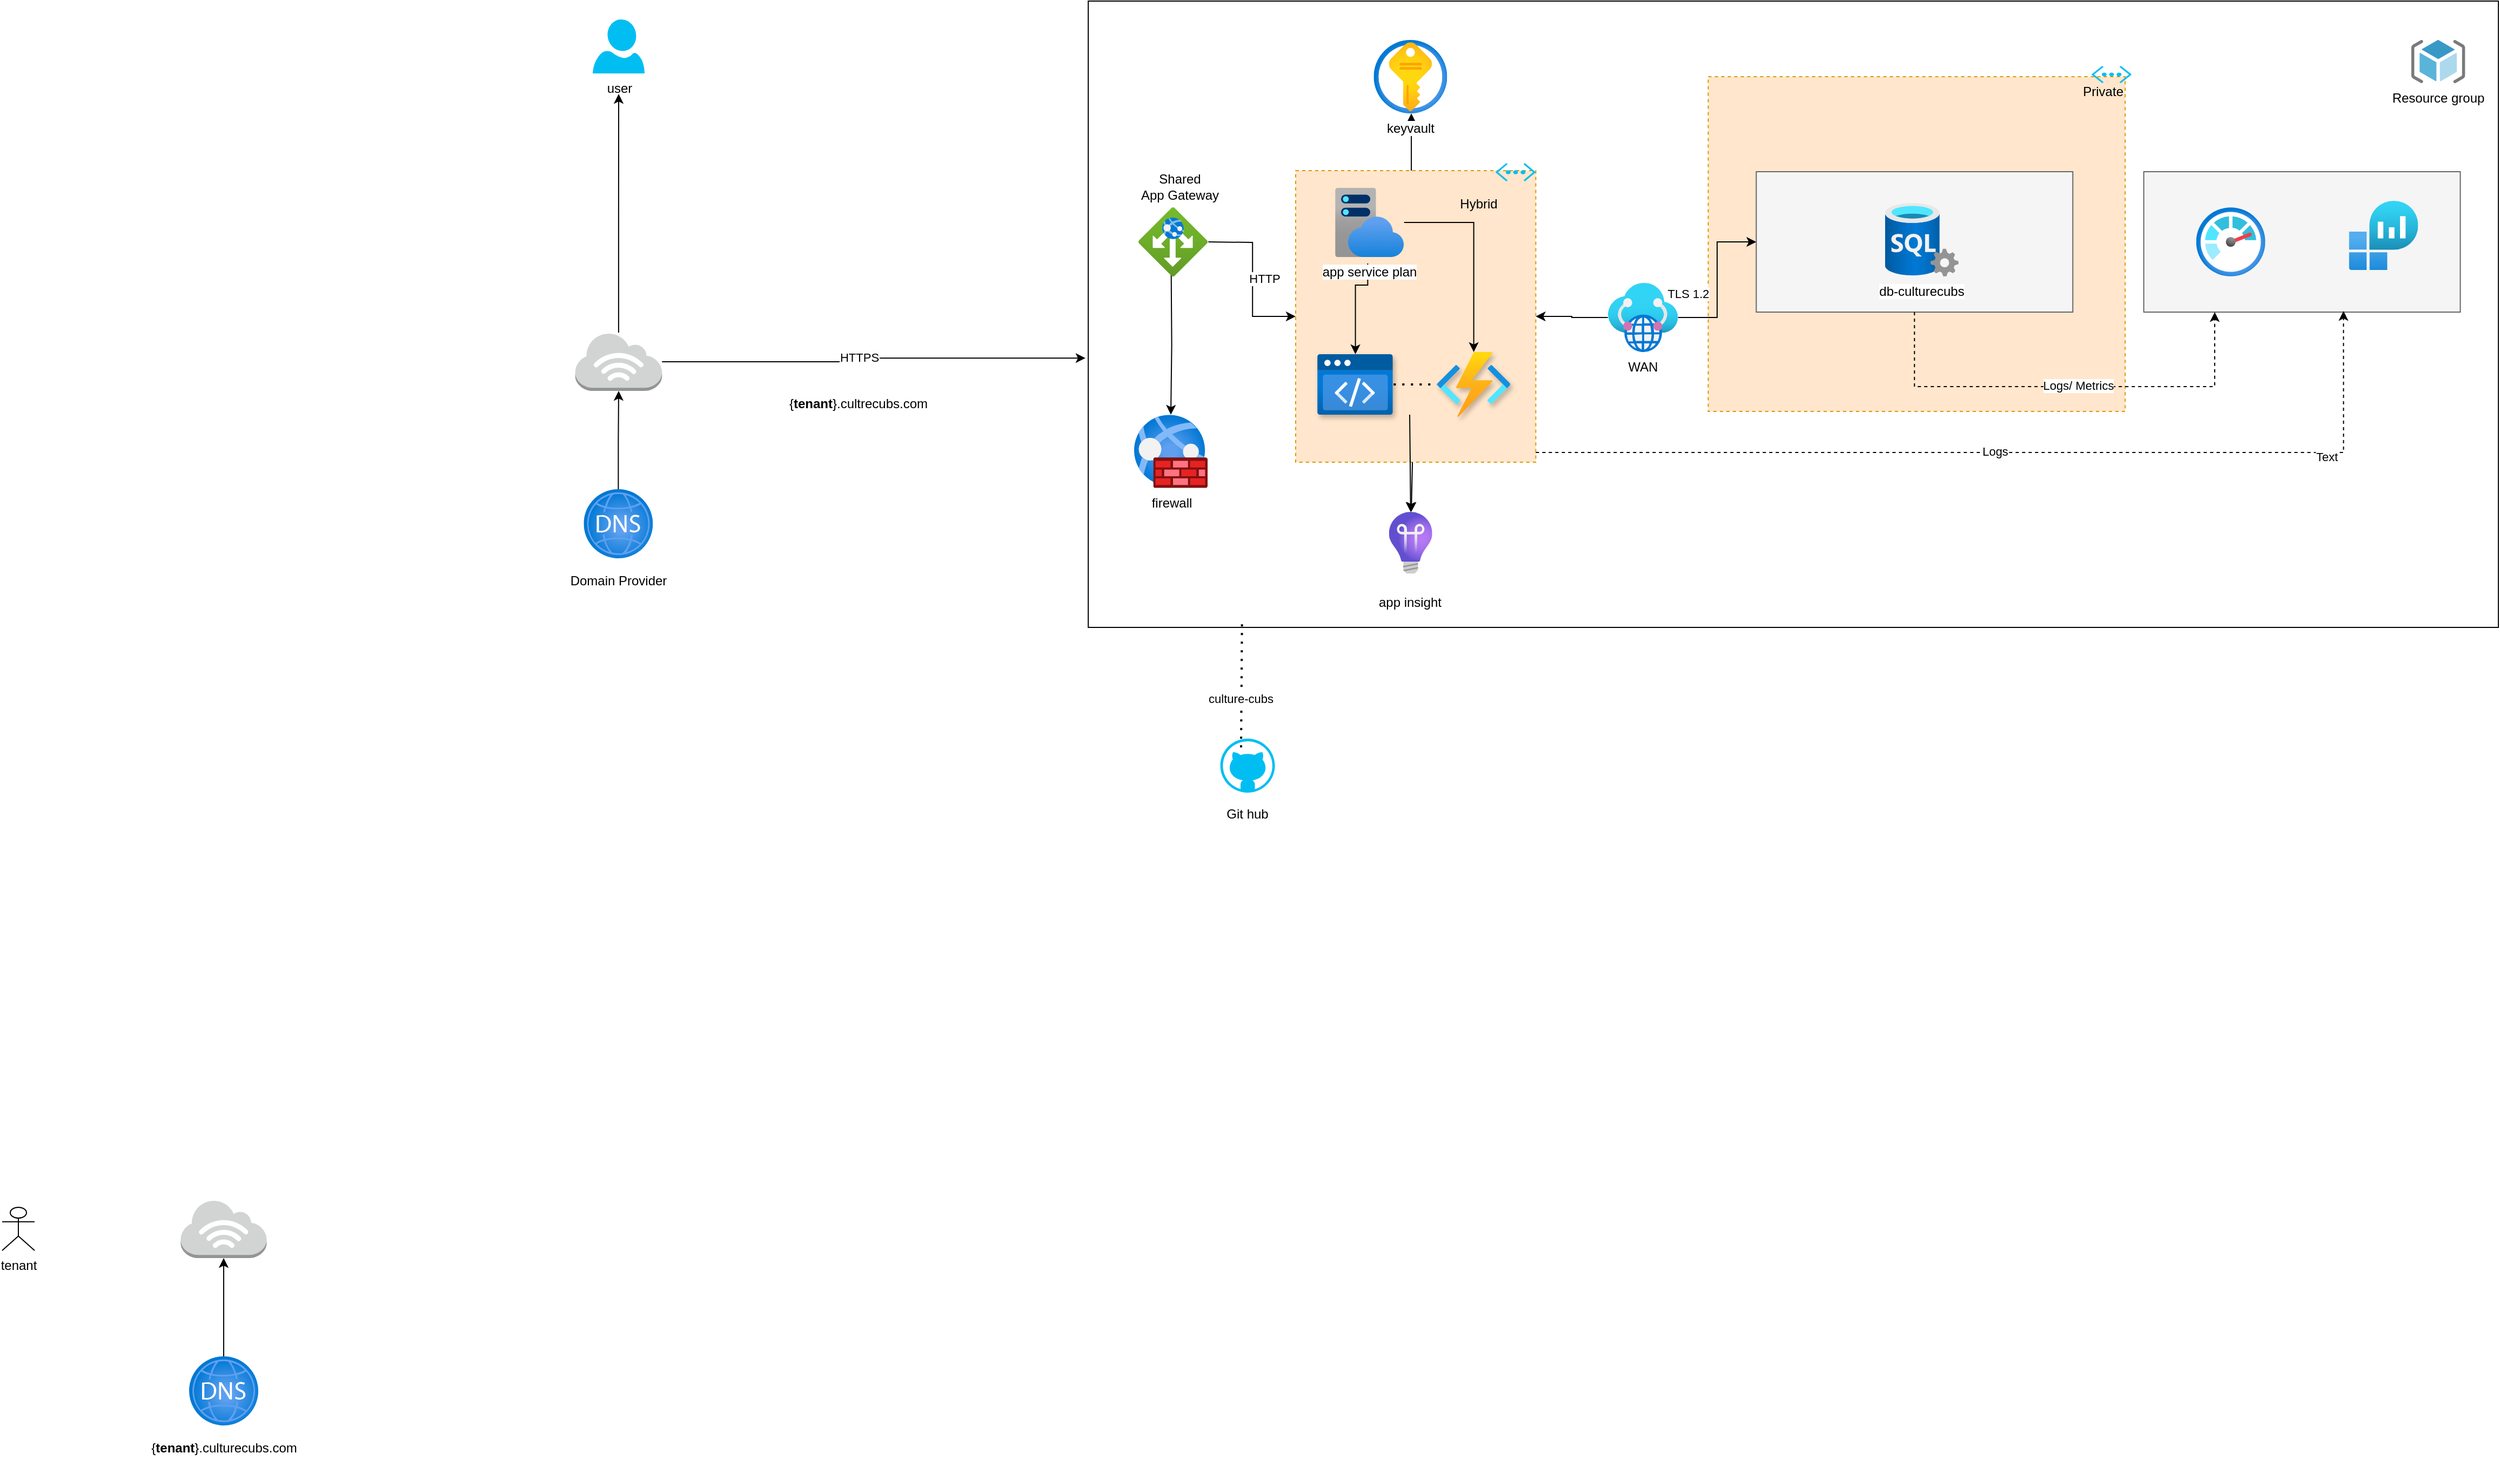 <mxfile version="18.1.3" type="device" pages="3"><diagram id="C5RBs43oDa-KdzZeNtuy" name="Admin-minimum"><mxGraphModel dx="4430" dy="1652" grid="1" gridSize="10" guides="1" tooltips="1" connect="1" arrows="1" fold="1" page="0" pageScale="1" pageWidth="827" pageHeight="1169" math="0" shadow="0"><root><mxCell id="WIyWlLk6GJQsqaUBKTNV-0"/><mxCell id="WIyWlLk6GJQsqaUBKTNV-1" parent="WIyWlLk6GJQsqaUBKTNV-0"/><mxCell id="V7RCuI3ea-QHfK-jlPLw-0" value="tenant" style="shape=umlActor;verticalLabelPosition=bottom;verticalAlign=top;html=1;outlineConnect=0;" parent="WIyWlLk6GJQsqaUBKTNV-1" vertex="1"><mxGeometry x="-2470" y="477" width="30" height="40" as="geometry"/></mxCell><mxCell id="V7RCuI3ea-QHfK-jlPLw-5" value="" style="outlineConnect=0;dashed=0;verticalLabelPosition=bottom;verticalAlign=top;align=center;html=1;shape=mxgraph.aws3.internet_3;fillColor=#D2D3D3;gradientColor=none;" parent="WIyWlLk6GJQsqaUBKTNV-1" vertex="1"><mxGeometry x="-2304.76" y="470" width="79.5" height="54" as="geometry"/></mxCell><mxCell id="V7RCuI3ea-QHfK-jlPLw-8" style="edgeStyle=orthogonalEdgeStyle;rounded=0;orthogonalLoop=1;jettySize=auto;html=1;entryX=0.5;entryY=1;entryDx=0;entryDy=0;entryPerimeter=0;fontSize=16;" parent="WIyWlLk6GJQsqaUBKTNV-1" source="V7RCuI3ea-QHfK-jlPLw-9" target="V7RCuI3ea-QHfK-jlPLw-5" edge="1"><mxGeometry relative="1" as="geometry"/></mxCell><mxCell id="V7RCuI3ea-QHfK-jlPLw-9" value="" style="aspect=fixed;html=1;points=[];align=center;image;fontSize=12;image=img/lib/azure2/networking/DNS_Zones.svg;" parent="WIyWlLk6GJQsqaUBKTNV-1" vertex="1"><mxGeometry x="-2297" y="615" width="64" height="64" as="geometry"/></mxCell><mxCell id="V7RCuI3ea-QHfK-jlPLw-10" value="{&lt;b&gt;tenant&lt;/b&gt;}.culturecubs.com" style="text;html=1;align=center;verticalAlign=middle;resizable=0;points=[];autosize=1;strokeColor=none;fillColor=none;" parent="WIyWlLk6GJQsqaUBKTNV-1" vertex="1"><mxGeometry x="-2340" y="690" width="150" height="20" as="geometry"/></mxCell><mxCell id="jpP1fBPElHMKktwqaU9Y-69" value="" style="group" parent="WIyWlLk6GJQsqaUBKTNV-1" vertex="1" connectable="0"><mxGeometry x="-1950" y="-640" width="1790" height="763" as="geometry"/></mxCell><mxCell id="jpP1fBPElHMKktwqaU9Y-64" value="" style="group" parent="jpP1fBPElHMKktwqaU9Y-69" vertex="1" connectable="0"><mxGeometry width="1790" height="763" as="geometry"/></mxCell><mxCell id="jpP1fBPElHMKktwqaU9Y-62" value="" style="rounded=1;whiteSpace=wrap;html=1;shadow=1;fillColor=#E6E6E6;" parent="jpP1fBPElHMKktwqaU9Y-64" vertex="1"><mxGeometry x="727.499" y="301" width="121.209" height="112" as="geometry"/></mxCell><mxCell id="jpP1fBPElHMKktwqaU9Y-3" value="" style="rounded=0;whiteSpace=wrap;html=1;horizontal=1;align=right;verticalAlign=top;" parent="jpP1fBPElHMKktwqaU9Y-64" vertex="1"><mxGeometry x="485.08" width="1304.92" height="580" as="geometry"/></mxCell><mxCell id="jpP1fBPElHMKktwqaU9Y-4" value="Private" style="rounded=0;whiteSpace=wrap;html=1;verticalAlign=top;align=right;dashed=1;fillColor=#ffe6cc;strokeColor=#d79b00;" parent="jpP1fBPElHMKktwqaU9Y-64" vertex="1"><mxGeometry x="1058.804" y="70" width="385.85" height="310" as="geometry"/></mxCell><mxCell id="jpP1fBPElHMKktwqaU9Y-5" value="Resource group" style="sketch=0;aspect=fixed;html=1;points=[];align=center;image;fontSize=12;image=img/lib/mscae/ResourceGroup.svg;dashed=1;" parent="jpP1fBPElHMKktwqaU9Y-64" vertex="1"><mxGeometry x="1709.295" y="36" width="50" height="40" as="geometry"/></mxCell><mxCell id="jpP1fBPElHMKktwqaU9Y-7" style="edgeStyle=orthogonalEdgeStyle;rounded=0;orthogonalLoop=1;jettySize=auto;html=1;fontSize=10;startArrow=none;startFill=0;endArrow=classic;endFill=1;verticalAlign=top;" parent="jpP1fBPElHMKktwqaU9Y-64" source="jpP1fBPElHMKktwqaU9Y-8" edge="1"><mxGeometry relative="1" as="geometry"><mxPoint x="50.509" y="86" as="targetPoint"/></mxGeometry></mxCell><mxCell id="jpP1fBPElHMKktwqaU9Y-49" style="edgeStyle=orthogonalEdgeStyle;rounded=0;orthogonalLoop=1;jettySize=auto;html=1;entryX=-0.002;entryY=0.57;entryDx=0;entryDy=0;entryPerimeter=0;" parent="jpP1fBPElHMKktwqaU9Y-64" source="jpP1fBPElHMKktwqaU9Y-8" target="jpP1fBPElHMKktwqaU9Y-3" edge="1"><mxGeometry relative="1" as="geometry"/></mxCell><mxCell id="jpP1fBPElHMKktwqaU9Y-50" value="HTTPS" style="edgeLabel;html=1;align=center;verticalAlign=middle;resizable=0;points=[];" parent="jpP1fBPElHMKktwqaU9Y-49" vertex="1" connectable="0"><mxGeometry x="-0.076" y="4" relative="1" as="geometry"><mxPoint as="offset"/></mxGeometry></mxCell><mxCell id="jpP1fBPElHMKktwqaU9Y-8" value="" style="outlineConnect=0;dashed=0;verticalLabelPosition=bottom;verticalAlign=top;align=center;html=1;shape=mxgraph.aws3.internet_3;fillColor=#D2D3D3;gradientColor=none;" parent="jpP1fBPElHMKktwqaU9Y-64" vertex="1"><mxGeometry x="10.343" y="307" width="80.301" height="54" as="geometry"/></mxCell><mxCell id="jpP1fBPElHMKktwqaU9Y-9" style="edgeStyle=orthogonalEdgeStyle;rounded=0;orthogonalLoop=1;jettySize=auto;html=1;fontSize=10;startArrow=none;startFill=0;endArrow=classic;endFill=1;verticalAlign=top;" parent="jpP1fBPElHMKktwqaU9Y-64" target="jpP1fBPElHMKktwqaU9Y-22" edge="1"><mxGeometry relative="1" as="geometry"><mxPoint x="561.846" y="253" as="sourcePoint"/></mxGeometry></mxCell><mxCell id="jpP1fBPElHMKktwqaU9Y-10" value="HTTP" style="edgeStyle=orthogonalEdgeStyle;rounded=0;orthogonalLoop=1;jettySize=auto;html=1;entryX=0;entryY=0.5;entryDx=0;entryDy=0;" parent="jpP1fBPElHMKktwqaU9Y-64" target="jpP1fBPElHMKktwqaU9Y-15" edge="1"><mxGeometry y="11" relative="1" as="geometry"><mxPoint as="offset"/><mxPoint x="596.188" y="223" as="sourcePoint"/></mxGeometry></mxCell><mxCell id="jpP1fBPElHMKktwqaU9Y-15" value="" style="rounded=0;whiteSpace=wrap;html=1;verticalAlign=top;align=right;dashed=1;fillColor=#ffe6cc;strokeColor=#d79b00;" parent="jpP1fBPElHMKktwqaU9Y-64" vertex="1"><mxGeometry x="676.995" y="157" width="222.217" height="270" as="geometry"/></mxCell><mxCell id="jpP1fBPElHMKktwqaU9Y-18" value="" style="rounded=0;whiteSpace=wrap;html=1;fillColor=#f5f5f5;strokeColor=#666666;fontColor=#333333;" parent="jpP1fBPElHMKktwqaU9Y-64" vertex="1"><mxGeometry x="1103.248" y="158" width="292.923" height="130" as="geometry"/></mxCell><mxCell id="jpP1fBPElHMKktwqaU9Y-19" value="" style="rounded=0;whiteSpace=wrap;html=1;fillColor=#f5f5f5;strokeColor=#666666;fontColor=#333333;" parent="jpP1fBPElHMKktwqaU9Y-64" vertex="1"><mxGeometry x="1461.825" y="158" width="292.923" height="130" as="geometry"/></mxCell><mxCell id="jpP1fBPElHMKktwqaU9Y-11" style="edgeStyle=orthogonalEdgeStyle;rounded=0;orthogonalLoop=1;jettySize=auto;html=1;entryX=0.631;entryY=0.992;entryDx=0;entryDy=0;entryPerimeter=0;dashed=1;" parent="jpP1fBPElHMKktwqaU9Y-64" source="jpP1fBPElHMKktwqaU9Y-15" target="jpP1fBPElHMKktwqaU9Y-19" edge="1"><mxGeometry relative="1" as="geometry"><Array as="points"><mxPoint x="812.345" y="418"/><mxPoint x="1646.67" y="418"/></Array></mxGeometry></mxCell><mxCell id="jpP1fBPElHMKktwqaU9Y-12" value="Logs" style="edgeLabel;html=1;align=center;verticalAlign=middle;resizable=0;points=[];" parent="jpP1fBPElHMKktwqaU9Y-11" vertex="1" connectable="0"><mxGeometry x="-0.272" y="2" relative="1" as="geometry"><mxPoint x="105" y="1" as="offset"/></mxGeometry></mxCell><mxCell id="XZgd5l7UZHbGxOipeYqz-0" value="Text" style="edgeLabel;html=1;align=center;verticalAlign=middle;resizable=0;points=[];" parent="jpP1fBPElHMKktwqaU9Y-11" vertex="1" connectable="0"><mxGeometry x="0.663" y="-4" relative="1" as="geometry"><mxPoint x="1" as="offset"/></mxGeometry></mxCell><mxCell id="jpP1fBPElHMKktwqaU9Y-16" style="edgeStyle=orthogonalEdgeStyle;rounded=0;orthogonalLoop=1;jettySize=auto;html=1;dashed=1;" parent="jpP1fBPElHMKktwqaU9Y-64" source="jpP1fBPElHMKktwqaU9Y-18" target="jpP1fBPElHMKktwqaU9Y-19" edge="1"><mxGeometry relative="1" as="geometry"><Array as="points"><mxPoint x="1249.709" y="357"/><mxPoint x="1527.48" y="357"/></Array></mxGeometry></mxCell><mxCell id="jpP1fBPElHMKktwqaU9Y-17" value="Logs/ Metrics" style="edgeLabel;html=1;align=center;verticalAlign=middle;resizable=0;points=[];" parent="jpP1fBPElHMKktwqaU9Y-16" vertex="1" connectable="0"><mxGeometry x="-0.13" y="2" relative="1" as="geometry"><mxPoint x="39" y="1" as="offset"/></mxGeometry></mxCell><mxCell id="jpP1fBPElHMKktwqaU9Y-20" value="" style="aspect=fixed;html=1;points=[];align=center;image;fontSize=12;image=img/lib/azure2/management_governance/Monitor.svg;" parent="jpP1fBPElHMKktwqaU9Y-64" vertex="1"><mxGeometry x="1510.309" y="191" width="64" height="64" as="geometry"/></mxCell><mxCell id="jpP1fBPElHMKktwqaU9Y-21" value="" style="aspect=fixed;html=1;points=[];align=center;image;fontSize=12;image=img/lib/azure2/analytics/Log_Analytics_Workspaces.svg;" parent="jpP1fBPElHMKktwqaU9Y-64" vertex="1"><mxGeometry x="1651.72" y="185" width="64" height="64" as="geometry"/></mxCell><mxCell id="jpP1fBPElHMKktwqaU9Y-22" value="firewall" style="aspect=fixed;html=1;points=[];align=center;image;fontSize=12;image=img/lib/azure2/networking/Web_Application_Firewall_Policies_WAF.svg;dashed=1;labelBackgroundColor=none;" parent="jpP1fBPElHMKktwqaU9Y-64" vertex="1"><mxGeometry x="527.503" y="383" width="68" height="68" as="geometry"/></mxCell><mxCell id="jpP1fBPElHMKktwqaU9Y-23" value="db-culturecubs" style="aspect=fixed;html=1;points=[];align=center;image;fontSize=12;image=img/lib/azure2/databases/SQL_Server.svg;" parent="jpP1fBPElHMKktwqaU9Y-64" vertex="1"><mxGeometry x="1222.437" y="187" width="68" height="68" as="geometry"/></mxCell><mxCell id="jpP1fBPElHMKktwqaU9Y-24" style="edgeStyle=orthogonalEdgeStyle;rounded=0;orthogonalLoop=1;jettySize=auto;html=1;entryX=0.5;entryY=1;entryDx=0;entryDy=0;entryPerimeter=0;fontSize=16;" parent="jpP1fBPElHMKktwqaU9Y-64" source="jpP1fBPElHMKktwqaU9Y-25" target="jpP1fBPElHMKktwqaU9Y-8" edge="1"><mxGeometry relative="1" as="geometry"/></mxCell><mxCell id="jpP1fBPElHMKktwqaU9Y-25" value="" style="aspect=fixed;html=1;points=[];align=center;image;fontSize=12;image=img/lib/azure2/networking/DNS_Zones.svg;" parent="jpP1fBPElHMKktwqaU9Y-64" vertex="1"><mxGeometry x="18.181" y="452" width="64" height="64" as="geometry"/></mxCell><mxCell id="jpP1fBPElHMKktwqaU9Y-27" value="" style="aspect=fixed;html=1;points=[];align=center;image;fontSize=12;image=img/lib/azure2/networking/Application_Gateways.svg;" parent="jpP1fBPElHMKktwqaU9Y-64" vertex="1"><mxGeometry x="531.543" y="191" width="64" height="64" as="geometry"/></mxCell><mxCell id="jpP1fBPElHMKktwqaU9Y-28" value="Shared&lt;br&gt;App Gateway" style="text;html=1;strokeColor=none;fillColor=none;align=center;verticalAlign=middle;whiteSpace=wrap;rounded=0;shadow=0;" parent="jpP1fBPElHMKktwqaU9Y-64" vertex="1"><mxGeometry x="531.543" y="157" width="75.756" height="30" as="geometry"/></mxCell><mxCell id="jpP1fBPElHMKktwqaU9Y-29" value="Hybrid" style="text;html=1;strokeColor=none;fillColor=none;align=center;verticalAlign=middle;whiteSpace=wrap;rounded=0;shadow=0;" parent="jpP1fBPElHMKktwqaU9Y-64" vertex="1"><mxGeometry x="815.88" y="173" width="60.605" height="30" as="geometry"/></mxCell><mxCell id="jpP1fBPElHMKktwqaU9Y-30" style="edgeStyle=orthogonalEdgeStyle;rounded=0;orthogonalLoop=1;jettySize=auto;html=1;fontSize=10;startArrow=none;startFill=0;endArrow=classic;endFill=1;verticalAlign=top;" parent="jpP1fBPElHMKktwqaU9Y-64" source="jpP1fBPElHMKktwqaU9Y-15" target="jpP1fBPElHMKktwqaU9Y-31" edge="1"><mxGeometry relative="1" as="geometry"><Array as="points"><mxPoint x="784.063" y="133"/><mxPoint x="784.063" y="133"/></Array></mxGeometry></mxCell><mxCell id="jpP1fBPElHMKktwqaU9Y-31" value="keyvault" style="aspect=fixed;html=1;points=[];align=center;image;fontSize=12;image=img/lib/azure2/security/Key_Vaults.svg;" parent="jpP1fBPElHMKktwqaU9Y-64" vertex="1"><mxGeometry x="749.215" y="36" width="68" height="68" as="geometry"/></mxCell><mxCell id="jpP1fBPElHMKktwqaU9Y-32" value="user" style="verticalLabelPosition=bottom;html=1;verticalAlign=top;align=center;strokeColor=none;fillColor=#00BEF2;shape=mxgraph.azure.user;shadow=0;" parent="jpP1fBPElHMKktwqaU9Y-64" vertex="1"><mxGeometry x="26.515" y="17" width="47.979" height="50" as="geometry"/></mxCell><mxCell id="jpP1fBPElHMKktwqaU9Y-34" value="" style="group" parent="jpP1fBPElHMKktwqaU9Y-64" vertex="1" connectable="0"><mxGeometry x="725.478" y="473" width="116.159" height="91" as="geometry"/></mxCell><mxCell id="jpP1fBPElHMKktwqaU9Y-35" value="" style="group" parent="jpP1fBPElHMKktwqaU9Y-34" vertex="1" connectable="0"><mxGeometry width="116.159" height="91" as="geometry"/></mxCell><mxCell id="jpP1fBPElHMKktwqaU9Y-36" value="" style="aspect=fixed;html=1;points=[];align=center;image;fontSize=12;image=img/lib/azure2/management_governance/Application_Insights.svg;labelBackgroundColor=#114B5F;fillColor=#F45B69;strokeColor=#028090;fontColor=#E4FDE1;" parent="jpP1fBPElHMKktwqaU9Y-35" vertex="1"><mxGeometry x="37.878" width="40" height="57.27" as="geometry"/></mxCell><mxCell id="jpP1fBPElHMKktwqaU9Y-37" value="&lt;br&gt;app insight" style="text;html=1;strokeColor=none;fillColor=none;align=center;verticalAlign=middle;whiteSpace=wrap;rounded=0;labelBackgroundColor=none;fontColor=#000000;" parent="jpP1fBPElHMKktwqaU9Y-35" vertex="1"><mxGeometry y="61" width="116.159" height="30" as="geometry"/></mxCell><mxCell id="jpP1fBPElHMKktwqaU9Y-14" value="" style="edgeStyle=none;rounded=0;orthogonalLoop=1;jettySize=auto;html=1;" parent="jpP1fBPElHMKktwqaU9Y-64" source="jpP1fBPElHMKktwqaU9Y-15" target="jpP1fBPElHMKktwqaU9Y-36" edge="1"><mxGeometry relative="1" as="geometry"/></mxCell><mxCell id="jpP1fBPElHMKktwqaU9Y-45" value="" style="edgeStyle=orthogonalEdgeStyle;rounded=0;orthogonalLoop=1;jettySize=auto;html=1;" parent="jpP1fBPElHMKktwqaU9Y-64" target="jpP1fBPElHMKktwqaU9Y-36" edge="1"><mxGeometry relative="1" as="geometry"><mxPoint x="782.522" y="383" as="sourcePoint"/></mxGeometry></mxCell><mxCell id="jpP1fBPElHMKktwqaU9Y-39" style="edgeStyle=orthogonalEdgeStyle;rounded=0;orthogonalLoop=1;jettySize=auto;html=1;" parent="jpP1fBPElHMKktwqaU9Y-64" target="jpP1fBPElHMKktwqaU9Y-66" edge="1"><mxGeometry relative="1" as="geometry"><mxPoint x="743.66" y="243" as="sourcePoint"/><Array as="points"><mxPoint x="743.417" y="263"/><mxPoint x="732.307" y="263"/></Array><mxPoint x="782.522" y="317" as="targetPoint"/></mxGeometry></mxCell><mxCell id="jpP1fBPElHMKktwqaU9Y-67" style="edgeStyle=orthogonalEdgeStyle;rounded=0;orthogonalLoop=1;jettySize=auto;html=1;" parent="jpP1fBPElHMKktwqaU9Y-64" source="jpP1fBPElHMKktwqaU9Y-40" target="jpP1fBPElHMKktwqaU9Y-65" edge="1"><mxGeometry relative="1" as="geometry"/></mxCell><mxCell id="jpP1fBPElHMKktwqaU9Y-40" value="app service plan" style="aspect=fixed;html=1;points=[];align=center;image;fontSize=12;image=img/lib/azure2/app_services/App_Service_Plans.svg;" parent="jpP1fBPElHMKktwqaU9Y-64" vertex="1"><mxGeometry x="713.358" y="173" width="64" height="64" as="geometry"/></mxCell><mxCell id="jpP1fBPElHMKktwqaU9Y-41" value="WAN" style="aspect=fixed;html=1;points=[];align=center;image;fontSize=12;image=img/lib/azure2/networking/Virtual_WANs.svg;" parent="jpP1fBPElHMKktwqaU9Y-64" vertex="1"><mxGeometry x="965.877" y="261" width="65" height="64" as="geometry"/></mxCell><mxCell id="jpP1fBPElHMKktwqaU9Y-13" value="TLS 1.2" style="edgeStyle=orthogonalEdgeStyle;rounded=0;orthogonalLoop=1;jettySize=auto;html=1;startArrow=none;startFill=1;endArrow=classic;endFill=1;verticalAlign=top;" parent="jpP1fBPElHMKktwqaU9Y-64" source="jpP1fBPElHMKktwqaU9Y-41" target="jpP1fBPElHMKktwqaU9Y-18" edge="1"><mxGeometry y="27" relative="1" as="geometry"><mxPoint as="offset"/></mxGeometry></mxCell><mxCell id="jpP1fBPElHMKktwqaU9Y-42" value="" style="edgeStyle=orthogonalEdgeStyle;rounded=0;orthogonalLoop=1;jettySize=auto;html=1;startArrow=classic;startFill=1;endArrow=none;endFill=1;verticalAlign=top;" parent="jpP1fBPElHMKktwqaU9Y-64" source="jpP1fBPElHMKktwqaU9Y-15" target="jpP1fBPElHMKktwqaU9Y-41" edge="1"><mxGeometry y="27" relative="1" as="geometry"><mxPoint as="offset"/><mxPoint x="899.212" y="293" as="sourcePoint"/><mxPoint x="1103.248" y="223" as="targetPoint"/></mxGeometry></mxCell><mxCell id="jpP1fBPElHMKktwqaU9Y-43" value="{&lt;b&gt;tenant&lt;/b&gt;}.cultrecubs.com" style="text;html=1;align=center;verticalAlign=middle;resizable=0;points=[];autosize=1;strokeColor=none;fillColor=none;" parent="jpP1fBPElHMKktwqaU9Y-64" vertex="1"><mxGeometry x="202.258" y="363" width="140" height="20" as="geometry"/></mxCell><mxCell id="jpP1fBPElHMKktwqaU9Y-44" value="Domain Provider" style="text;html=1;align=center;verticalAlign=middle;resizable=0;points=[];autosize=1;strokeColor=none;fillColor=none;" parent="jpP1fBPElHMKktwqaU9Y-64" vertex="1"><mxGeometry y="527" width="100" height="20" as="geometry"/></mxCell><mxCell id="jpP1fBPElHMKktwqaU9Y-51" value="" style="verticalLabelPosition=bottom;html=1;verticalAlign=top;align=center;strokeColor=none;fillColor=#00BEF2;shape=mxgraph.azure.github_code;pointerEvents=1;" parent="jpP1fBPElHMKktwqaU9Y-64" vertex="1"><mxGeometry x="607.299" y="683" width="50.504" height="50" as="geometry"/></mxCell><mxCell id="jpP1fBPElHMKktwqaU9Y-52" value="" style="endArrow=none;dashed=1;html=1;dashPattern=1 3;strokeWidth=2;rounded=0;exitX=0.109;exitY=0.995;exitDx=0;exitDy=0;exitPerimeter=0;" parent="jpP1fBPElHMKktwqaU9Y-64" source="jpP1fBPElHMKktwqaU9Y-3" edge="1"><mxGeometry width="50" height="50" relative="1" as="geometry"><mxPoint x="919.413" y="373" as="sourcePoint"/><mxPoint x="626.491" y="693" as="targetPoint"/></mxGeometry></mxCell><mxCell id="jpP1fBPElHMKktwqaU9Y-55" value="culture-cubs" style="edgeLabel;html=1;align=center;verticalAlign=middle;resizable=0;points=[];" parent="jpP1fBPElHMKktwqaU9Y-52" vertex="1" connectable="0"><mxGeometry x="0.18" y="-1" relative="1" as="geometry"><mxPoint as="offset"/></mxGeometry></mxCell><mxCell id="jpP1fBPElHMKktwqaU9Y-53" value="Git hub" style="text;html=1;align=center;verticalAlign=middle;resizable=0;points=[];autosize=1;strokeColor=none;fillColor=none;" parent="jpP1fBPElHMKktwqaU9Y-64" vertex="1"><mxGeometry x="607.299" y="743" width="50" height="20" as="geometry"/></mxCell><mxCell id="jpP1fBPElHMKktwqaU9Y-58" value="" style="verticalLabelPosition=bottom;html=1;verticalAlign=top;align=center;strokeColor=none;fillColor=#00BEF2;shape=mxgraph.azure.virtual_network;pointerEvents=1;" parent="jpP1fBPElHMKktwqaU9Y-64" vertex="1"><mxGeometry x="861.839" y="150" width="37.373" height="17" as="geometry"/></mxCell><mxCell id="jpP1fBPElHMKktwqaU9Y-61" value="" style="verticalLabelPosition=bottom;html=1;verticalAlign=top;align=center;strokeColor=none;fillColor=#00BEF2;shape=mxgraph.azure.virtual_network;pointerEvents=1;" parent="jpP1fBPElHMKktwqaU9Y-64" vertex="1"><mxGeometry x="1413.342" y="60" width="37.373" height="16" as="geometry"/></mxCell><mxCell id="jpP1fBPElHMKktwqaU9Y-65" value="" style="aspect=fixed;html=1;points=[];align=center;image;fontSize=12;image=img/lib/azure2/iot/Function_Apps.svg;shadow=1;fillColor=#E6E6E6;" parent="jpP1fBPElHMKktwqaU9Y-64" vertex="1"><mxGeometry x="807.8" y="325" width="68" height="60" as="geometry"/></mxCell><mxCell id="jpP1fBPElHMKktwqaU9Y-66" value="" style="aspect=fixed;html=1;points=[];align=center;image;fontSize=12;image=img/lib/azure2/preview/Static_Apps.svg;shadow=1;fillColor=#E6E6E6;" parent="jpP1fBPElHMKktwqaU9Y-64" vertex="1"><mxGeometry x="696.954" y="327" width="70" height="56.0" as="geometry"/></mxCell><mxCell id="jpP1fBPElHMKktwqaU9Y-68" value="" style="endArrow=none;dashed=1;html=1;dashPattern=1 3;strokeWidth=2;rounded=0;" parent="jpP1fBPElHMKktwqaU9Y-69" target="jpP1fBPElHMKktwqaU9Y-65" edge="1"><mxGeometry width="50" height="50" relative="1" as="geometry"><mxPoint x="767.659" y="355" as="sourcePoint"/><mxPoint x="818.163" y="305" as="targetPoint"/></mxGeometry></mxCell></root></mxGraphModel></diagram><diagram id="awEBN5FdwyS70T1HBnzF" name="Microservice-Admin"><mxGraphModel dx="7965" dy="3603" grid="1" gridSize="10" guides="1" tooltips="1" connect="1" arrows="1" fold="1" page="1" pageScale="1" pageWidth="1654" pageHeight="1169" math="0" shadow="0"><root><mxCell id="0"/><mxCell id="1" parent="0"/><mxCell id="MfvgofWI9Kmd-w8_ctOy-1" value="" style="group" parent="1" vertex="1" connectable="0"><mxGeometry x="-1950" y="-640" width="1762.24" height="763" as="geometry"/></mxCell><mxCell id="MfvgofWI9Kmd-w8_ctOy-2" value="" style="group" parent="MfvgofWI9Kmd-w8_ctOy-1" vertex="1" connectable="0"><mxGeometry width="1762.24" height="763" as="geometry"/></mxCell><mxCell id="MfvgofWI9Kmd-w8_ctOy-3" value="" style="rounded=1;whiteSpace=wrap;html=1;shadow=1;fillColor=#E6E6E6;" parent="MfvgofWI9Kmd-w8_ctOy-2" vertex="1"><mxGeometry x="720.24" y="301" width="120" height="112" as="geometry"/></mxCell><mxCell id="MfvgofWI9Kmd-w8_ctOy-4" value="&lt;br&gt;" style="rounded=0;whiteSpace=wrap;html=1;horizontal=1;align=right;verticalAlign=top;" parent="MfvgofWI9Kmd-w8_ctOy-2" vertex="1"><mxGeometry x="480.24" width="1282" height="586" as="geometry"/></mxCell><mxCell id="MfvgofWI9Kmd-w8_ctOy-5" value="Private" style="rounded=0;whiteSpace=wrap;html=1;verticalAlign=top;align=right;dashed=1;fillColor=#ffe6cc;strokeColor=#d79b00;" parent="MfvgofWI9Kmd-w8_ctOy-2" vertex="1"><mxGeometry x="1048.24" y="70" width="382" height="310" as="geometry"/></mxCell><mxCell id="MfvgofWI9Kmd-w8_ctOy-6" value="Resource group" style="sketch=0;aspect=fixed;html=1;points=[];align=center;image;fontSize=12;image=img/lib/mscae/ResourceGroup.svg;dashed=1;" parent="MfvgofWI9Kmd-w8_ctOy-2" vertex="1"><mxGeometry x="1692.24" y="36" width="50" height="40" as="geometry"/></mxCell><mxCell id="MfvgofWI9Kmd-w8_ctOy-7" style="edgeStyle=orthogonalEdgeStyle;rounded=0;orthogonalLoop=1;jettySize=auto;html=1;fontSize=10;startArrow=none;startFill=0;endArrow=classic;endFill=1;verticalAlign=top;" parent="MfvgofWI9Kmd-w8_ctOy-2" source="MfvgofWI9Kmd-w8_ctOy-10" edge="1"><mxGeometry relative="1" as="geometry"><mxPoint x="50.005" y="86" as="targetPoint"/></mxGeometry></mxCell><mxCell id="MfvgofWI9Kmd-w8_ctOy-8" style="edgeStyle=orthogonalEdgeStyle;rounded=0;orthogonalLoop=1;jettySize=auto;html=1;entryX=-0.002;entryY=0.57;entryDx=0;entryDy=0;entryPerimeter=0;" parent="MfvgofWI9Kmd-w8_ctOy-2" source="MfvgofWI9Kmd-w8_ctOy-10" target="MfvgofWI9Kmd-w8_ctOy-4" edge="1"><mxGeometry relative="1" as="geometry"/></mxCell><mxCell id="MfvgofWI9Kmd-w8_ctOy-9" value="HTTPS" style="edgeLabel;html=1;align=center;verticalAlign=middle;resizable=0;points=[];" parent="MfvgofWI9Kmd-w8_ctOy-8" vertex="1" connectable="0"><mxGeometry x="-0.076" y="4" relative="1" as="geometry"><mxPoint as="offset"/></mxGeometry></mxCell><mxCell id="MfvgofWI9Kmd-w8_ctOy-10" value="" style="outlineConnect=0;dashed=0;verticalLabelPosition=bottom;verticalAlign=top;align=center;html=1;shape=mxgraph.aws3.internet_3;fillColor=#D2D3D3;gradientColor=none;" parent="MfvgofWI9Kmd-w8_ctOy-2" vertex="1"><mxGeometry x="10.24" y="307" width="79.5" height="54" as="geometry"/></mxCell><mxCell id="MfvgofWI9Kmd-w8_ctOy-11" style="edgeStyle=orthogonalEdgeStyle;rounded=0;orthogonalLoop=1;jettySize=auto;html=1;fontSize=10;startArrow=none;startFill=0;endArrow=classic;endFill=1;verticalAlign=top;" parent="MfvgofWI9Kmd-w8_ctOy-2" target="MfvgofWI9Kmd-w8_ctOy-22" edge="1"><mxGeometry relative="1" as="geometry"><mxPoint x="556.24" y="253" as="sourcePoint"/></mxGeometry></mxCell><mxCell id="MfvgofWI9Kmd-w8_ctOy-12" value="HTTP" style="edgeStyle=orthogonalEdgeStyle;rounded=0;orthogonalLoop=1;jettySize=auto;html=1;entryX=0;entryY=0.5;entryDx=0;entryDy=0;" parent="MfvgofWI9Kmd-w8_ctOy-2" target="MfvgofWI9Kmd-w8_ctOy-13" edge="1"><mxGeometry y="11" relative="1" as="geometry"><mxPoint as="offset"/><mxPoint x="590.24" y="223" as="sourcePoint"/></mxGeometry></mxCell><mxCell id="MfvgofWI9Kmd-w8_ctOy-13" value="" style="rounded=0;whiteSpace=wrap;html=1;verticalAlign=top;align=right;dashed=1;fillColor=#ffe6cc;strokeColor=#d79b00;" parent="MfvgofWI9Kmd-w8_ctOy-2" vertex="1"><mxGeometry x="670.24" y="157" width="220" height="270" as="geometry"/></mxCell><mxCell id="MfvgofWI9Kmd-w8_ctOy-14" value="" style="rounded=0;whiteSpace=wrap;html=1;fillColor=#f5f5f5;strokeColor=#666666;fontColor=#333333;" parent="MfvgofWI9Kmd-w8_ctOy-2" vertex="1"><mxGeometry x="1092.24" y="158" width="290" height="130" as="geometry"/></mxCell><mxCell id="MfvgofWI9Kmd-w8_ctOy-15" value="" style="rounded=0;whiteSpace=wrap;html=1;fillColor=#f5f5f5;strokeColor=#666666;fontColor=#333333;" parent="MfvgofWI9Kmd-w8_ctOy-2" vertex="1"><mxGeometry x="1447.24" y="158" width="290" height="130" as="geometry"/></mxCell><mxCell id="MfvgofWI9Kmd-w8_ctOy-16" style="edgeStyle=orthogonalEdgeStyle;rounded=0;orthogonalLoop=1;jettySize=auto;html=1;entryX=0.631;entryY=0.992;entryDx=0;entryDy=0;entryPerimeter=0;dashed=1;" parent="MfvgofWI9Kmd-w8_ctOy-2" source="MfvgofWI9Kmd-w8_ctOy-13" target="MfvgofWI9Kmd-w8_ctOy-15" edge="1"><mxGeometry relative="1" as="geometry"><Array as="points"><mxPoint x="804.24" y="418"/><mxPoint x="1630.24" y="418"/></Array></mxGeometry></mxCell><mxCell id="MfvgofWI9Kmd-w8_ctOy-17" value="Logs" style="edgeLabel;html=1;align=center;verticalAlign=middle;resizable=0;points=[];" parent="MfvgofWI9Kmd-w8_ctOy-16" vertex="1" connectable="0"><mxGeometry x="-0.272" y="2" relative="1" as="geometry"><mxPoint x="105" y="1" as="offset"/></mxGeometry></mxCell><mxCell id="MfvgofWI9Kmd-w8_ctOy-18" style="edgeStyle=orthogonalEdgeStyle;rounded=0;orthogonalLoop=1;jettySize=auto;html=1;dashed=1;" parent="MfvgofWI9Kmd-w8_ctOy-2" source="MfvgofWI9Kmd-w8_ctOy-14" target="MfvgofWI9Kmd-w8_ctOy-15" edge="1"><mxGeometry relative="1" as="geometry"><Array as="points"><mxPoint x="1237.24" y="357"/><mxPoint x="1512.24" y="357"/></Array></mxGeometry></mxCell><mxCell id="MfvgofWI9Kmd-w8_ctOy-19" value="Logs/ Metrics" style="edgeLabel;html=1;align=center;verticalAlign=middle;resizable=0;points=[];" parent="MfvgofWI9Kmd-w8_ctOy-18" vertex="1" connectable="0"><mxGeometry x="-0.13" y="2" relative="1" as="geometry"><mxPoint x="39" y="1" as="offset"/></mxGeometry></mxCell><mxCell id="MfvgofWI9Kmd-w8_ctOy-20" value="" style="aspect=fixed;html=1;points=[];align=center;image;fontSize=12;image=img/lib/azure2/management_governance/Monitor.svg;" parent="MfvgofWI9Kmd-w8_ctOy-2" vertex="1"><mxGeometry x="1495.24" y="191" width="64" height="64" as="geometry"/></mxCell><mxCell id="MfvgofWI9Kmd-w8_ctOy-21" value="" style="aspect=fixed;html=1;points=[];align=center;image;fontSize=12;image=img/lib/azure2/analytics/Log_Analytics_Workspaces.svg;" parent="MfvgofWI9Kmd-w8_ctOy-2" vertex="1"><mxGeometry x="1635.24" y="185" width="64" height="64" as="geometry"/></mxCell><mxCell id="MfvgofWI9Kmd-w8_ctOy-22" value="firewall" style="aspect=fixed;html=1;points=[];align=center;image;fontSize=12;image=img/lib/azure2/networking/Web_Application_Firewall_Policies_WAF.svg;dashed=1;labelBackgroundColor=none;" parent="MfvgofWI9Kmd-w8_ctOy-2" vertex="1"><mxGeometry x="522.24" y="383" width="68" height="68" as="geometry"/></mxCell><mxCell id="MfvgofWI9Kmd-w8_ctOy-23" value="db-culturecubs" style="aspect=fixed;html=1;points=[];align=center;image;fontSize=12;image=img/lib/azure2/databases/SQL_Server.svg;" parent="MfvgofWI9Kmd-w8_ctOy-2" vertex="1"><mxGeometry x="1210.24" y="187" width="68" height="68" as="geometry"/></mxCell><mxCell id="MfvgofWI9Kmd-w8_ctOy-24" style="edgeStyle=orthogonalEdgeStyle;rounded=0;orthogonalLoop=1;jettySize=auto;html=1;entryX=0.5;entryY=1;entryDx=0;entryDy=0;entryPerimeter=0;fontSize=16;" parent="MfvgofWI9Kmd-w8_ctOy-2" source="MfvgofWI9Kmd-w8_ctOy-25" target="MfvgofWI9Kmd-w8_ctOy-10" edge="1"><mxGeometry relative="1" as="geometry"/></mxCell><mxCell id="MfvgofWI9Kmd-w8_ctOy-25" value="" style="aspect=fixed;html=1;points=[];align=center;image;fontSize=12;image=img/lib/azure2/networking/DNS_Zones.svg;" parent="MfvgofWI9Kmd-w8_ctOy-2" vertex="1"><mxGeometry x="18" y="452" width="64" height="64" as="geometry"/></mxCell><mxCell id="MfvgofWI9Kmd-w8_ctOy-26" value="" style="aspect=fixed;html=1;points=[];align=center;image;fontSize=12;image=img/lib/azure2/networking/Application_Gateways.svg;" parent="MfvgofWI9Kmd-w8_ctOy-2" vertex="1"><mxGeometry x="526.24" y="191" width="64" height="64" as="geometry"/></mxCell><mxCell id="MfvgofWI9Kmd-w8_ctOy-27" value="Shared&lt;br&gt;App Gateway" style="text;html=1;strokeColor=none;fillColor=none;align=center;verticalAlign=middle;whiteSpace=wrap;rounded=0;shadow=0;" parent="MfvgofWI9Kmd-w8_ctOy-2" vertex="1"><mxGeometry x="526.24" y="157" width="75" height="30" as="geometry"/></mxCell><mxCell id="MfvgofWI9Kmd-w8_ctOy-28" value="Hybrid" style="text;html=1;strokeColor=none;fillColor=none;align=center;verticalAlign=middle;whiteSpace=wrap;rounded=0;shadow=0;" parent="MfvgofWI9Kmd-w8_ctOy-2" vertex="1"><mxGeometry x="807.74" y="173" width="60" height="30" as="geometry"/></mxCell><mxCell id="MfvgofWI9Kmd-w8_ctOy-29" style="edgeStyle=orthogonalEdgeStyle;rounded=0;orthogonalLoop=1;jettySize=auto;html=1;fontSize=10;startArrow=none;startFill=0;endArrow=classic;endFill=1;verticalAlign=top;" parent="MfvgofWI9Kmd-w8_ctOy-2" source="MfvgofWI9Kmd-w8_ctOy-13" target="MfvgofWI9Kmd-w8_ctOy-30" edge="1"><mxGeometry relative="1" as="geometry"><Array as="points"><mxPoint x="776.24" y="133"/><mxPoint x="776.24" y="133"/></Array></mxGeometry></mxCell><mxCell id="MfvgofWI9Kmd-w8_ctOy-30" value="keyvault" style="aspect=fixed;html=1;points=[];align=center;image;fontSize=12;image=img/lib/azure2/security/Key_Vaults.svg;" parent="MfvgofWI9Kmd-w8_ctOy-2" vertex="1"><mxGeometry x="741.74" y="36" width="68" height="68" as="geometry"/></mxCell><mxCell id="MfvgofWI9Kmd-w8_ctOy-31" value="user" style="verticalLabelPosition=bottom;html=1;verticalAlign=top;align=center;strokeColor=none;fillColor=#00BEF2;shape=mxgraph.azure.user;shadow=0;" parent="MfvgofWI9Kmd-w8_ctOy-2" vertex="1"><mxGeometry x="26.25" y="17" width="47.5" height="50" as="geometry"/></mxCell><mxCell id="MfvgofWI9Kmd-w8_ctOy-32" value="" style="group" parent="MfvgofWI9Kmd-w8_ctOy-2" vertex="1" connectable="0"><mxGeometry x="718.24" y="473" width="115" height="91" as="geometry"/></mxCell><mxCell id="MfvgofWI9Kmd-w8_ctOy-33" value="" style="group" parent="MfvgofWI9Kmd-w8_ctOy-32" vertex="1" connectable="0"><mxGeometry width="115" height="91" as="geometry"/></mxCell><mxCell id="MfvgofWI9Kmd-w8_ctOy-34" value="" style="aspect=fixed;html=1;points=[];align=center;image;fontSize=12;image=img/lib/azure2/management_governance/Application_Insights.svg;labelBackgroundColor=#114B5F;fillColor=#F45B69;strokeColor=#028090;fontColor=#E4FDE1;" parent="MfvgofWI9Kmd-w8_ctOy-33" vertex="1"><mxGeometry x="37.5" width="40" height="57.27" as="geometry"/></mxCell><mxCell id="MfvgofWI9Kmd-w8_ctOy-35" value="&lt;br&gt;app insight" style="text;html=1;strokeColor=none;fillColor=none;align=center;verticalAlign=middle;whiteSpace=wrap;rounded=0;labelBackgroundColor=none;fontColor=#000000;" parent="MfvgofWI9Kmd-w8_ctOy-33" vertex="1"><mxGeometry y="61" width="115" height="30" as="geometry"/></mxCell><mxCell id="MfvgofWI9Kmd-w8_ctOy-36" value="" style="edgeStyle=none;rounded=0;orthogonalLoop=1;jettySize=auto;html=1;" parent="MfvgofWI9Kmd-w8_ctOy-2" source="MfvgofWI9Kmd-w8_ctOy-13" target="MfvgofWI9Kmd-w8_ctOy-34" edge="1"><mxGeometry relative="1" as="geometry"/></mxCell><mxCell id="MfvgofWI9Kmd-w8_ctOy-37" value="" style="edgeStyle=orthogonalEdgeStyle;rounded=0;orthogonalLoop=1;jettySize=auto;html=1;" parent="MfvgofWI9Kmd-w8_ctOy-2" target="MfvgofWI9Kmd-w8_ctOy-34" edge="1"><mxGeometry relative="1" as="geometry"><mxPoint x="774.714" y="383" as="sourcePoint"/></mxGeometry></mxCell><mxCell id="MfvgofWI9Kmd-w8_ctOy-38" style="edgeStyle=orthogonalEdgeStyle;rounded=0;orthogonalLoop=1;jettySize=auto;html=1;" parent="MfvgofWI9Kmd-w8_ctOy-2" target="MfvgofWI9Kmd-w8_ctOy-53" edge="1"><mxGeometry relative="1" as="geometry"><mxPoint x="736.24" y="243" as="sourcePoint"/><Array as="points"><mxPoint x="736" y="263"/><mxPoint x="725" y="263"/></Array><mxPoint x="774.714" y="317" as="targetPoint"/></mxGeometry></mxCell><mxCell id="MfvgofWI9Kmd-w8_ctOy-39" style="edgeStyle=orthogonalEdgeStyle;rounded=0;orthogonalLoop=1;jettySize=auto;html=1;" parent="MfvgofWI9Kmd-w8_ctOy-2" source="MfvgofWI9Kmd-w8_ctOy-40" target="MfvgofWI9Kmd-w8_ctOy-52" edge="1"><mxGeometry relative="1" as="geometry"/></mxCell><mxCell id="MfvgofWI9Kmd-w8_ctOy-40" value="app service plan" style="aspect=fixed;html=1;points=[];align=center;image;fontSize=12;image=img/lib/azure2/app_services/App_Service_Plans.svg;" parent="MfvgofWI9Kmd-w8_ctOy-2" vertex="1"><mxGeometry x="706.24" y="173" width="64" height="64" as="geometry"/></mxCell><mxCell id="MfvgofWI9Kmd-w8_ctOy-41" value="WAN" style="aspect=fixed;html=1;points=[];align=center;image;fontSize=12;image=img/lib/azure2/networking/Virtual_WANs.svg;" parent="MfvgofWI9Kmd-w8_ctOy-2" vertex="1"><mxGeometry x="956.24" y="261" width="65" height="64" as="geometry"/></mxCell><mxCell id="MfvgofWI9Kmd-w8_ctOy-42" value="TLS 1.2" style="edgeStyle=orthogonalEdgeStyle;rounded=0;orthogonalLoop=1;jettySize=auto;html=1;startArrow=none;startFill=1;endArrow=classic;endFill=1;verticalAlign=top;" parent="MfvgofWI9Kmd-w8_ctOy-2" source="MfvgofWI9Kmd-w8_ctOy-41" target="MfvgofWI9Kmd-w8_ctOy-14" edge="1"><mxGeometry y="27" relative="1" as="geometry"><mxPoint as="offset"/></mxGeometry></mxCell><mxCell id="MfvgofWI9Kmd-w8_ctOy-43" value="" style="edgeStyle=orthogonalEdgeStyle;rounded=0;orthogonalLoop=1;jettySize=auto;html=1;startArrow=classic;startFill=1;endArrow=none;endFill=1;verticalAlign=top;" parent="MfvgofWI9Kmd-w8_ctOy-2" source="MfvgofWI9Kmd-w8_ctOy-13" target="MfvgofWI9Kmd-w8_ctOy-41" edge="1"><mxGeometry y="27" relative="1" as="geometry"><mxPoint as="offset"/><mxPoint x="890.24" y="293" as="sourcePoint"/><mxPoint x="1092.24" y="223" as="targetPoint"/></mxGeometry></mxCell><mxCell id="MfvgofWI9Kmd-w8_ctOy-44" value="{&lt;b&gt;tenant&lt;/b&gt;}.cultrecubs.com" style="text;html=1;align=center;verticalAlign=middle;resizable=0;points=[];autosize=1;strokeColor=none;fillColor=none;" parent="MfvgofWI9Kmd-w8_ctOy-2" vertex="1"><mxGeometry x="200.24" y="363" width="140" height="20" as="geometry"/></mxCell><mxCell id="MfvgofWI9Kmd-w8_ctOy-45" value="Domain Provider" style="text;html=1;align=center;verticalAlign=middle;resizable=0;points=[];autosize=1;strokeColor=none;fillColor=none;" parent="MfvgofWI9Kmd-w8_ctOy-2" vertex="1"><mxGeometry y="527" width="100" height="20" as="geometry"/></mxCell><mxCell id="MfvgofWI9Kmd-w8_ctOy-46" value="" style="verticalLabelPosition=bottom;html=1;verticalAlign=top;align=center;strokeColor=none;fillColor=#00BEF2;shape=mxgraph.azure.github_code;pointerEvents=1;" parent="MfvgofWI9Kmd-w8_ctOy-2" vertex="1"><mxGeometry x="601.24" y="683" width="50" height="50" as="geometry"/></mxCell><mxCell id="MfvgofWI9Kmd-w8_ctOy-47" value="" style="endArrow=none;dashed=1;html=1;dashPattern=1 3;strokeWidth=2;rounded=0;exitX=0.109;exitY=0.995;exitDx=0;exitDy=0;exitPerimeter=0;" parent="MfvgofWI9Kmd-w8_ctOy-2" source="MfvgofWI9Kmd-w8_ctOy-4" edge="1"><mxGeometry width="50" height="50" relative="1" as="geometry"><mxPoint x="910.24" y="373" as="sourcePoint"/><mxPoint x="620.24" y="693" as="targetPoint"/></mxGeometry></mxCell><mxCell id="MfvgofWI9Kmd-w8_ctOy-48" value="culture-cubs" style="edgeLabel;html=1;align=center;verticalAlign=middle;resizable=0;points=[];" parent="MfvgofWI9Kmd-w8_ctOy-47" vertex="1" connectable="0"><mxGeometry x="0.18" y="-1" relative="1" as="geometry"><mxPoint as="offset"/></mxGeometry></mxCell><mxCell id="MfvgofWI9Kmd-w8_ctOy-49" value="Git hub" style="text;html=1;align=center;verticalAlign=middle;resizable=0;points=[];autosize=1;strokeColor=none;fillColor=none;" parent="MfvgofWI9Kmd-w8_ctOy-2" vertex="1"><mxGeometry x="601.24" y="743" width="50" height="20" as="geometry"/></mxCell><mxCell id="MfvgofWI9Kmd-w8_ctOy-50" value="" style="verticalLabelPosition=bottom;html=1;verticalAlign=top;align=center;strokeColor=none;fillColor=#00BEF2;shape=mxgraph.azure.virtual_network;pointerEvents=1;" parent="MfvgofWI9Kmd-w8_ctOy-2" vertex="1"><mxGeometry x="853.24" y="150" width="37" height="17" as="geometry"/></mxCell><mxCell id="MfvgofWI9Kmd-w8_ctOy-51" value="" style="verticalLabelPosition=bottom;html=1;verticalAlign=top;align=center;strokeColor=none;fillColor=#00BEF2;shape=mxgraph.azure.virtual_network;pointerEvents=1;" parent="MfvgofWI9Kmd-w8_ctOy-2" vertex="1"><mxGeometry x="1399.24" y="60" width="37" height="16" as="geometry"/></mxCell><mxCell id="MfvgofWI9Kmd-w8_ctOy-52" value="" style="aspect=fixed;html=1;points=[];align=center;image;fontSize=12;image=img/lib/azure2/iot/Function_Apps.svg;shadow=1;fillColor=#E6E6E6;" parent="MfvgofWI9Kmd-w8_ctOy-2" vertex="1"><mxGeometry x="799.74" y="325" width="68" height="60" as="geometry"/></mxCell><mxCell id="MfvgofWI9Kmd-w8_ctOy-53" value="" style="aspect=fixed;html=1;points=[];align=center;image;fontSize=12;image=img/lib/azure2/preview/Static_Apps.svg;shadow=1;fillColor=#E6E6E6;" parent="MfvgofWI9Kmd-w8_ctOy-2" vertex="1"><mxGeometry x="690" y="327" width="70" height="56.0" as="geometry"/></mxCell><mxCell id="MfvgofWI9Kmd-w8_ctOy-54" value="" style="endArrow=none;dashed=1;html=1;dashPattern=1 3;strokeWidth=2;rounded=0;" parent="MfvgofWI9Kmd-w8_ctOy-1" target="MfvgofWI9Kmd-w8_ctOy-52" edge="1"><mxGeometry width="50" height="50" relative="1" as="geometry"><mxPoint x="760" y="355" as="sourcePoint"/><mxPoint x="810" y="305" as="targetPoint"/></mxGeometry></mxCell></root></mxGraphModel></diagram><diagram id="G4OV1F2LhauTaq-cRzXb" name="MindMap"><mxGraphModel dx="1158" dy="710" grid="1" gridSize="10" guides="1" tooltips="1" connect="1" arrows="1" fold="1" page="0" pageScale="1" pageWidth="1654" pageHeight="1169" math="0" shadow="0"><root><mxCell id="0"/><mxCell id="1" parent="0"/><mxCell id="21ljnHBol8OJ3P-TPgWm-5" value="" style="edgeStyle=orthogonalEdgeStyle;rounded=0;orthogonalLoop=1;jettySize=auto;html=1;" parent="1" source="21ljnHBol8OJ3P-TPgWm-1" target="21ljnHBol8OJ3P-TPgWm-4" edge="1"><mxGeometry relative="1" as="geometry"/></mxCell><mxCell id="21ljnHBol8OJ3P-TPgWm-3" value="" style="edgeStyle=orthogonalEdgeStyle;rounded=0;orthogonalLoop=1;jettySize=auto;html=1;" parent="1" source="21ljnHBol8OJ3P-TPgWm-2" target="21ljnHBol8OJ3P-TPgWm-1" edge="1"><mxGeometry relative="1" as="geometry"/></mxCell><mxCell id="21ljnHBol8OJ3P-TPgWm-2" value="Actor" style="shape=umlActor;verticalLabelPosition=bottom;verticalAlign=top;html=1;outlineConnect=0;" parent="1" vertex="1"><mxGeometry x="60" y="190" width="20" height="30" as="geometry"/></mxCell><mxCell id="21ljnHBol8OJ3P-TPgWm-7" value="" style="edgeStyle=orthogonalEdgeStyle;rounded=0;orthogonalLoop=1;jettySize=auto;html=1;" parent="1" source="21ljnHBol8OJ3P-TPgWm-4" target="21ljnHBol8OJ3P-TPgWm-6" edge="1"><mxGeometry relative="1" as="geometry"/></mxCell><mxCell id="21ljnHBol8OJ3P-TPgWm-4" value="&lt;h1&gt;Cultue cubs&lt;/h1&gt;&lt;p&gt;&lt;br&gt;&lt;/p&gt;" style="text;html=1;strokeColor=none;fillColor=none;spacing=5;spacingTop=-20;whiteSpace=wrap;overflow=hidden;rounded=0;" parent="1" vertex="1"><mxGeometry x="150" y="290" width="190" height="120" as="geometry"/></mxCell><mxCell id="21ljnHBol8OJ3P-TPgWm-12" value="Redirect to Tenant&amp;nbsp; URL&amp;nbsp;" style="text;html=1;align=center;verticalAlign=middle;resizable=0;points=[];autosize=1;strokeColor=none;fillColor=none;" parent="1" vertex="1"><mxGeometry x="380" y="400" width="150" height="20" as="geometry"/></mxCell><mxCell id="21ljnHBol8OJ3P-TPgWm-16" value="{tenant}.culturecubs.com" style="text;html=1;align=center;verticalAlign=middle;resizable=0;points=[];autosize=1;strokeColor=none;fillColor=none;fontStyle=1" parent="1" vertex="1"><mxGeometry x="510" y="440" width="160" height="20" as="geometry"/></mxCell><mxCell id="21ljnHBol8OJ3P-TPgWm-17" value="&lt;h1&gt;Culture cubs Tenant&lt;/h1&gt;&lt;p&gt;.&lt;/p&gt;" style="text;html=1;strokeColor=none;fillColor=none;spacing=5;spacingTop=-20;whiteSpace=wrap;overflow=hidden;rounded=0;" parent="1" vertex="1"><mxGeometry x="350" y="500" width="250" height="120" as="geometry"/></mxCell><mxCell id="21ljnHBol8OJ3P-TPgWm-20" value="&lt;h1&gt;User Dashborad things&lt;/h1&gt;&lt;p&gt;&lt;br&gt;&lt;/p&gt;" style="text;html=1;strokeColor=none;fillColor=none;spacing=5;spacingTop=-20;whiteSpace=wrap;overflow=hidden;rounded=0;" parent="1" vertex="1"><mxGeometry x="520" y="90" width="290" height="120" as="geometry"/></mxCell><mxCell id="21ljnHBol8OJ3P-TPgWm-23" value="" style="group" parent="1" vertex="1" connectable="0"><mxGeometry x="160" y="100" width="350" height="390" as="geometry"/></mxCell><mxCell id="21ljnHBol8OJ3P-TPgWm-1" value="cultercubs.com" style="whiteSpace=wrap;html=1;" parent="21ljnHBol8OJ3P-TPgWm-23" vertex="1"><mxGeometry y="90" width="100" height="30" as="geometry"/></mxCell><mxCell id="21ljnHBol8OJ3P-TPgWm-6" value="Login" style="whiteSpace=wrap;html=1;" parent="21ljnHBol8OJ3P-TPgWm-23" vertex="1"><mxGeometry x="230" y="220" width="70" height="40" as="geometry"/></mxCell><mxCell id="21ljnHBol8OJ3P-TPgWm-8" value="User Login&amp;nbsp;" style="whiteSpace=wrap;html=1;" parent="21ljnHBol8OJ3P-TPgWm-23" vertex="1"><mxGeometry x="205" width="120" height="60" as="geometry"/></mxCell><mxCell id="21ljnHBol8OJ3P-TPgWm-9" value="Company Login&amp;nbsp;" style="whiteSpace=wrap;html=1;" parent="21ljnHBol8OJ3P-TPgWm-23" vertex="1"><mxGeometry x="230" y="330" width="120" height="60" as="geometry"/></mxCell><mxCell id="21ljnHBol8OJ3P-TPgWm-10" value="" style="edgeStyle=orthogonalEdgeStyle;rounded=0;orthogonalLoop=1;jettySize=auto;html=1;" parent="21ljnHBol8OJ3P-TPgWm-23" source="21ljnHBol8OJ3P-TPgWm-6" target="21ljnHBol8OJ3P-TPgWm-8" edge="1"><mxGeometry relative="1" as="geometry"/></mxCell><mxCell id="21ljnHBol8OJ3P-TPgWm-19" value="no Redirection&amp;nbsp;&lt;br&gt;culturecubs .com" style="edgeLabel;html=1;align=center;verticalAlign=middle;resizable=0;points=[];fontStyle=1" parent="21ljnHBol8OJ3P-TPgWm-10" vertex="1" connectable="0"><mxGeometry x="0.17" y="2" relative="1" as="geometry"><mxPoint as="offset"/></mxGeometry></mxCell><mxCell id="21ljnHBol8OJ3P-TPgWm-11" value="" style="edgeStyle=orthogonalEdgeStyle;rounded=0;orthogonalLoop=1;jettySize=auto;html=1;" parent="21ljnHBol8OJ3P-TPgWm-23" source="21ljnHBol8OJ3P-TPgWm-6" target="21ljnHBol8OJ3P-TPgWm-9" edge="1"><mxGeometry relative="1" as="geometry"/></mxCell><mxCell id="_rj59ycMC-7bJRB_PK9F-1" value="cc.com" style="whiteSpace=wrap;html=1;" vertex="1" parent="1"><mxGeometry x="120" y="710" width="120" height="60" as="geometry"/></mxCell><mxCell id="_rj59ycMC-7bJRB_PK9F-2" value="Tenant" style="whiteSpace=wrap;html=1;" vertex="1" parent="1"><mxGeometry x="290" y="830" width="120" height="60" as="geometry"/></mxCell><mxCell id="_rj59ycMC-7bJRB_PK9F-3" value="portal.cc.com" style="whiteSpace=wrap;html=1;" vertex="1" parent="1"><mxGeometry x="440" y="830" width="120" height="60" as="geometry"/></mxCell><mxCell id="_rj59ycMC-7bJRB_PK9F-4" value="Admin.cc.com" style="whiteSpace=wrap;html=1;" vertex="1" parent="1"><mxGeometry x="280" y="1070" width="120" height="60" as="geometry"/></mxCell><mxCell id="_rj59ycMC-7bJRB_PK9F-5" value="tenant.cc.com" style="whiteSpace=wrap;html=1;" vertex="1" parent="1"><mxGeometry x="680" y="840" width="120" height="60" as="geometry"/></mxCell><mxCell id="_rj59ycMC-7bJRB_PK9F-6" value="User Portal from cc side&amp;nbsp;" style="whiteSpace=wrap;html=1;" vertex="1" parent="1"><mxGeometry x="60" y="950" width="120" height="60" as="geometry"/></mxCell><mxCell id="_rj59ycMC-7bJRB_PK9F-9" value="tenant management" style="text;html=1;align=center;verticalAlign=middle;resizable=0;points=[];autosize=1;strokeColor=none;fillColor=none;" vertex="1" parent="1"><mxGeometry x="390" y="1150" width="120" height="20" as="geometry"/></mxCell><mxCell id="_rj59ycMC-7bJRB_PK9F-10" value="user login admins&amp;nbsp;" style="text;html=1;align=center;verticalAlign=middle;resizable=0;points=[];autosize=1;strokeColor=none;fillColor=none;" vertex="1" parent="1"><mxGeometry x="395" y="1190" width="110" height="20" as="geometry"/></mxCell><mxCell id="_rj59ycMC-7bJRB_PK9F-11" value="user who will come&amp;nbsp;&lt;br&gt;directly to us" style="text;html=1;align=center;verticalAlign=middle;resizable=0;points=[];autosize=1;strokeColor=none;fillColor=none;" vertex="1" parent="1"><mxGeometry x="60" y="1040" width="120" height="30" as="geometry"/></mxCell><mxCell id="_rj59ycMC-7bJRB_PK9F-12" value="company main website&amp;nbsp;&lt;br&gt;build" style="text;html=1;align=center;verticalAlign=middle;resizable=0;points=[];autosize=1;strokeColor=none;fillColor=none;" vertex="1" parent="1"><mxGeometry x="120" y="780" width="140" height="30" as="geometry"/></mxCell><mxCell id="_rj59ycMC-7bJRB_PK9F-13" value="random jobs" style="text;html=1;align=center;verticalAlign=middle;resizable=0;points=[];autosize=1;strokeColor=none;fillColor=none;" vertex="1" parent="1"><mxGeometry x="360" y="1240" width="80" height="20" as="geometry"/></mxCell><mxCell id="_rj59ycMC-7bJRB_PK9F-14" value="our candidate list" style="text;html=1;align=center;verticalAlign=middle;resizable=0;points=[];autosize=1;strokeColor=none;fillColor=none;" vertex="1" parent="1"><mxGeometry x="35" y="1100" width="110" height="20" as="geometry"/></mxCell></root></mxGraphModel></diagram></mxfile>